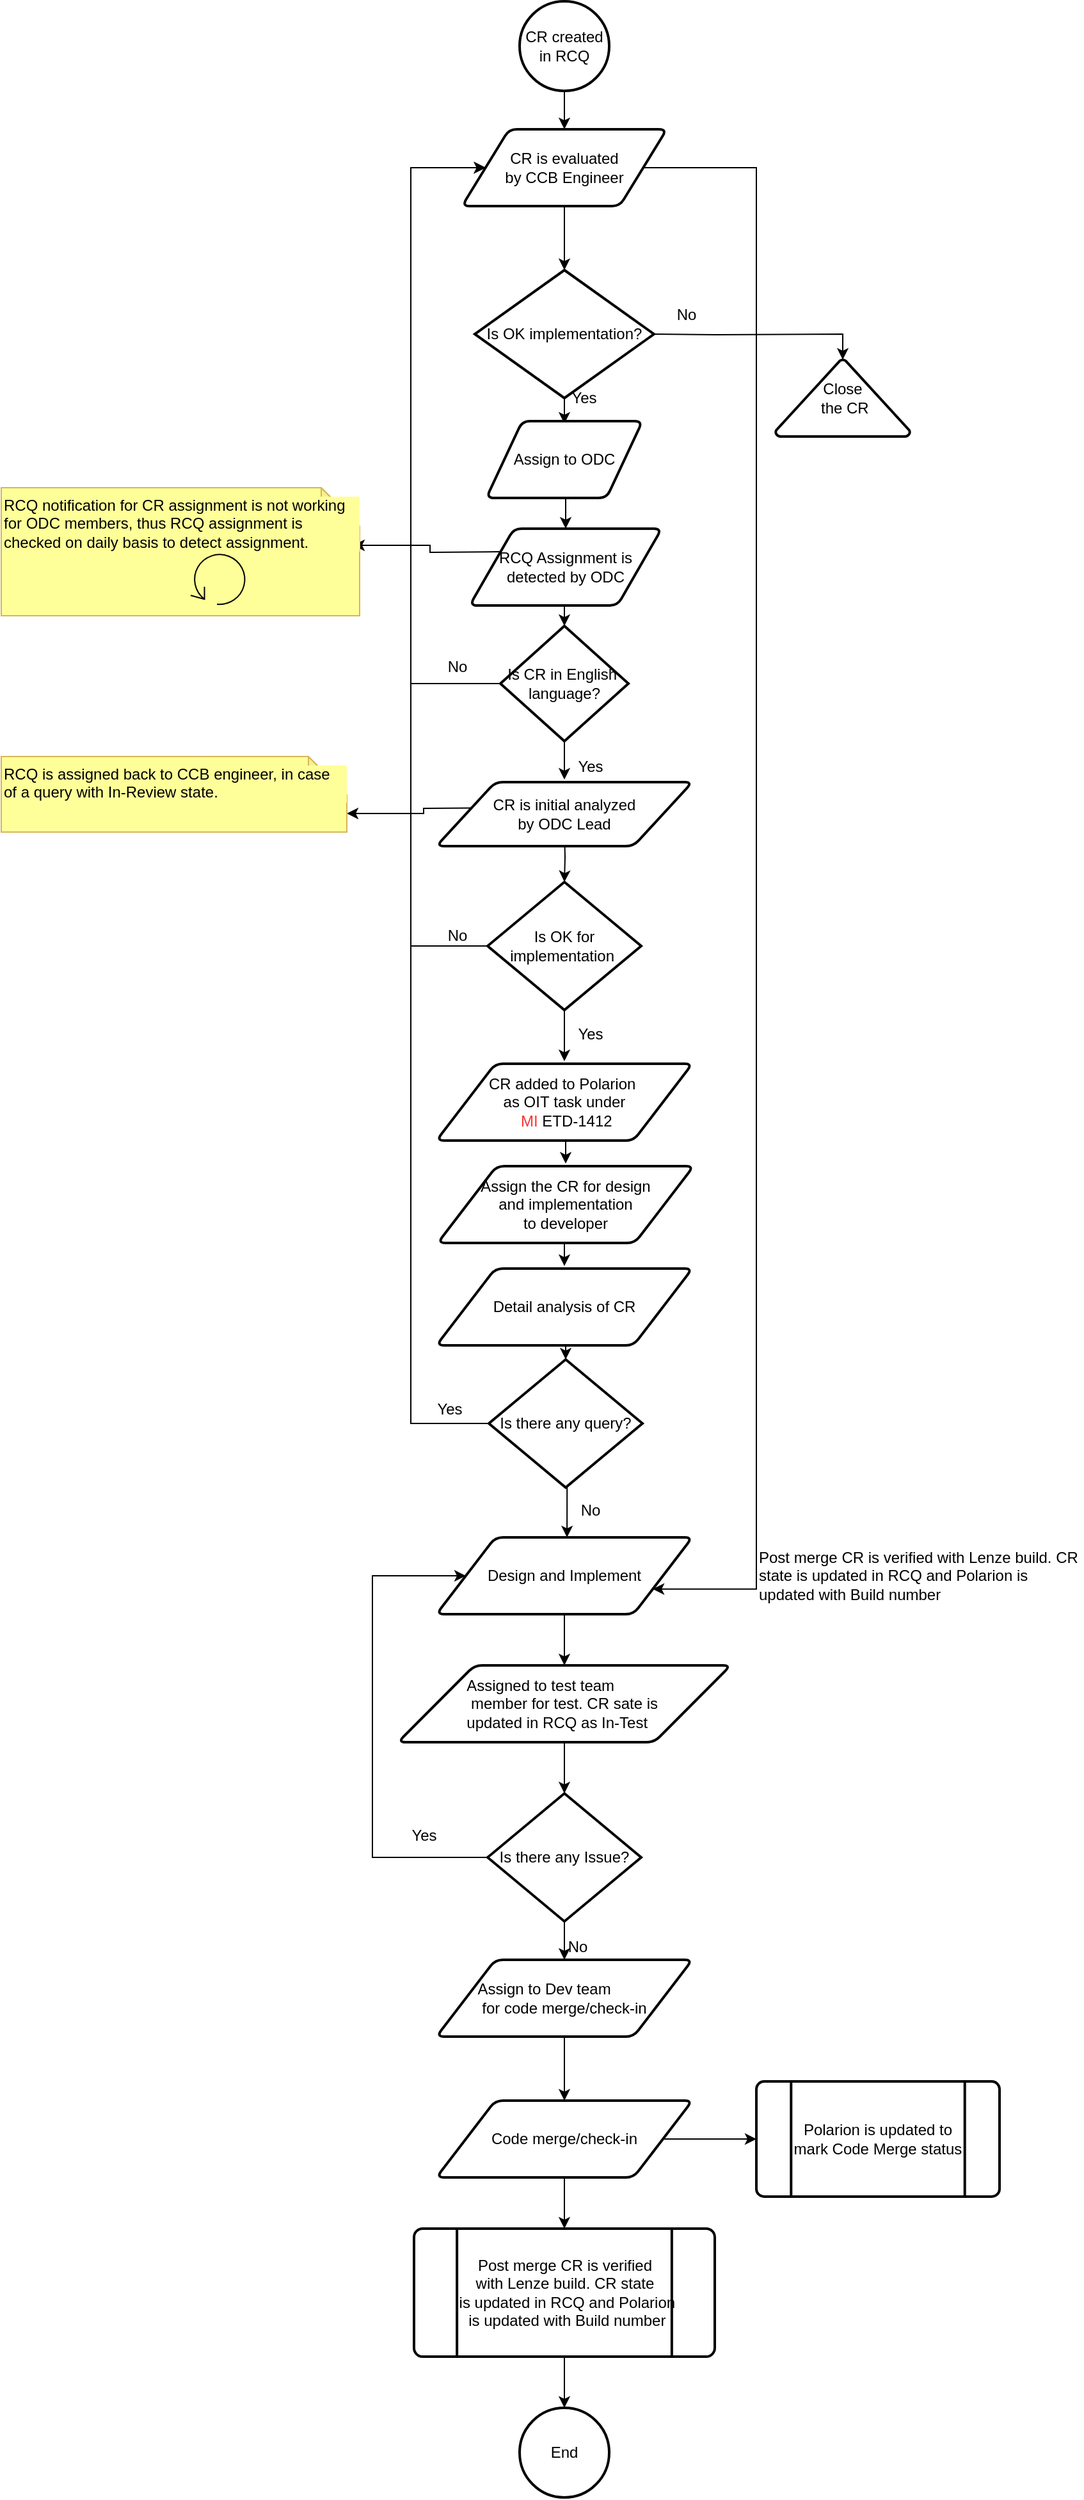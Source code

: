 <mxfile version="12.6.7" type="github"><diagram id="Ghf716WAuRJyy_RVdY4j" name="Page-1"><mxGraphModel dx="782" dy="1889" grid="1" gridSize="10" guides="1" tooltips="1" connect="1" arrows="1" fold="1" page="1" pageScale="1" pageWidth="1600" pageHeight="1200" math="0" shadow="0"><root><mxCell id="0"/><mxCell id="1" parent="0"/><mxCell id="oT1uAnvIcxXkzFI-VEn5-92" style="edgeStyle=orthogonalEdgeStyle;rounded=0;orthogonalLoop=1;jettySize=auto;html=1;exitX=0.5;exitY=1;exitDx=0;exitDy=0;exitPerimeter=0;entryX=0.5;entryY=0;entryDx=0;entryDy=0;" parent="1" source="dorm54uOr78fkXt2-5hW-4" target="oT1uAnvIcxXkzFI-VEn5-90" edge="1"><mxGeometry relative="1" as="geometry"/></mxCell><mxCell id="dorm54uOr78fkXt2-5hW-4" value="CR created in RCQ" style="strokeWidth=2;html=1;shape=mxgraph.flowchart.start_2;whiteSpace=wrap;" parent="1" vertex="1"><mxGeometry x="505" y="-50" width="70" height="70" as="geometry"/></mxCell><mxCell id="oT1uAnvIcxXkzFI-VEn5-37" style="edgeStyle=orthogonalEdgeStyle;rounded=0;orthogonalLoop=1;jettySize=auto;html=1;exitX=0;exitY=0.5;exitDx=0;exitDy=0;entryX=0.982;entryY=0.45;entryDx=0;entryDy=0;entryPerimeter=0;" parent="1" target="dorm54uOr78fkXt2-5hW-39" edge="1"><mxGeometry relative="1" as="geometry"><mxPoint x="490" y="380" as="sourcePoint"/></mxGeometry></mxCell><mxCell id="dorm54uOr78fkXt2-5hW-45" value="" style="edgeStyle=orthogonalEdgeStyle;rounded=0;orthogonalLoop=1;jettySize=auto;html=1;fontColor=#FFFF99;" parent="1" edge="1"><mxGeometry relative="1" as="geometry"><mxPoint x="540" y="598.02" as="sourcePoint"/><mxPoint x="540" y="638.02" as="targetPoint"/></mxGeometry></mxCell><mxCell id="oT1uAnvIcxXkzFI-VEn5-42" style="edgeStyle=orthogonalEdgeStyle;rounded=0;orthogonalLoop=1;jettySize=auto;html=1;exitX=0;exitY=0.5;exitDx=0;exitDy=0;entryX=0;entryY=0;entryDx=270;entryDy=44.5;entryPerimeter=0;" parent="1" target="dorm54uOr78fkXt2-5hW-63" edge="1"><mxGeometry relative="1" as="geometry"><mxPoint x="490" y="580" as="sourcePoint"/></mxGeometry></mxCell><mxCell id="dorm54uOr78fkXt2-5hW-39" value="RCQ notification for CR assignment is not working for ODC members, thus RCQ assignment is checked on daily basis to detect assignment." style="shape=note;whiteSpace=wrap;html=1;backgroundOutline=1;darkOpacity=0.05;align=left;labelBackgroundColor=#FFFF99;fillColor=#FFFF99;strokeColor=#d6b656;labelBorderColor=none;verticalAlign=top;" parent="1" vertex="1"><mxGeometry x="100" y="330" width="280" height="100" as="geometry"/></mxCell><mxCell id="dorm54uOr78fkXt2-5hW-43" style="edgeStyle=orthogonalEdgeStyle;rounded=0;orthogonalLoop=1;jettySize=auto;html=1;exitX=0.5;exitY=1;exitDx=0;exitDy=0;exitPerimeter=0;fontColor=#FFFF99;" parent="1" source="dorm54uOr78fkXt2-5hW-39" target="dorm54uOr78fkXt2-5hW-39" edge="1"><mxGeometry relative="1" as="geometry"/></mxCell><mxCell id="dorm54uOr78fkXt2-5hW-56" value="Post merge CR is verified with Lenze build. CR state is updated in RCQ and Polarion is updated with Build number" style="text;html=1;strokeColor=none;fillColor=none;align=left;verticalAlign=middle;whiteSpace=wrap;rounded=0;" parent="1" vertex="1"><mxGeometry x="690" y="1160" width="255" height="40" as="geometry"/></mxCell><mxCell id="dorm54uOr78fkXt2-5hW-63" value="RCQ is assigned back to CCB engineer, in case of a query with In-Review state." style="shape=note;whiteSpace=wrap;html=1;backgroundOutline=1;darkOpacity=0.05;align=left;labelBackgroundColor=#FFFF99;fillColor=#FFFF99;strokeColor=#d6b656;labelBorderColor=none;verticalAlign=top;" parent="1" vertex="1"><mxGeometry x="100" y="540" width="270" height="59" as="geometry"/></mxCell><mxCell id="dorm54uOr78fkXt2-5hW-64" value="" style="shape=mxgraph.bpmn.loop;html=1;outlineConnect=0;labelBackgroundColor=#FFFF99;fillColor=#FFFF99;fontColor=#FFFF99;align=left;" parent="1" vertex="1"><mxGeometry x="248" y="380" width="44" height="42" as="geometry"/></mxCell><mxCell id="oT1uAnvIcxXkzFI-VEn5-13" value="" style="edgeStyle=orthogonalEdgeStyle;rounded=0;orthogonalLoop=1;jettySize=auto;html=1;" parent="1" edge="1"><mxGeometry relative="1" as="geometry"><mxPoint x="540" y="260" as="sourcePoint"/><mxPoint x="540" y="280" as="targetPoint"/></mxGeometry></mxCell><mxCell id="oT1uAnvIcxXkzFI-VEn5-33" style="edgeStyle=orthogonalEdgeStyle;rounded=0;orthogonalLoop=1;jettySize=auto;html=1;exitX=1;exitY=0.5;exitDx=0;exitDy=0;entryX=0.5;entryY=0;entryDx=0;entryDy=0;entryPerimeter=0;" parent="1" target="oT1uAnvIcxXkzFI-VEn5-30" edge="1"><mxGeometry relative="1" as="geometry"><mxPoint x="610" y="210" as="sourcePoint"/></mxGeometry></mxCell><mxCell id="oT1uAnvIcxXkzFI-VEn5-21" value="Yes" style="text;html=1;align=center;verticalAlign=middle;resizable=0;points=[];autosize=1;" parent="1" vertex="1"><mxGeometry x="535" y="250" width="40" height="20" as="geometry"/></mxCell><mxCell id="oT1uAnvIcxXkzFI-VEn5-39" style="edgeStyle=orthogonalEdgeStyle;rounded=0;orthogonalLoop=1;jettySize=auto;html=1;exitX=0.5;exitY=1;exitDx=0;exitDy=0;entryX=0.5;entryY=0;entryDx=0;entryDy=0;" parent="1" edge="1"><mxGeometry relative="1" as="geometry"><mxPoint x="540" y="528.02" as="sourcePoint"/><mxPoint x="540" y="558.02" as="targetPoint"/></mxGeometry></mxCell><mxCell id="oT1uAnvIcxXkzFI-VEn5-23" value="Yes" style="text;html=1;align=center;verticalAlign=middle;resizable=0;points=[];autosize=1;" parent="1" vertex="1"><mxGeometry x="540" y="538.02" width="40" height="20" as="geometry"/></mxCell><mxCell id="oT1uAnvIcxXkzFI-VEn5-30" value="Close&lt;br&gt;&amp;nbsp;the CR" style="strokeWidth=2;html=1;shape=mxgraph.flowchart.extract_or_measurement;whiteSpace=wrap;" parent="1" vertex="1"><mxGeometry x="705" y="230" width="105" height="60" as="geometry"/></mxCell><mxCell id="oT1uAnvIcxXkzFI-VEn5-34" value="No" style="text;html=1;align=center;verticalAlign=middle;resizable=0;points=[];autosize=1;" parent="1" vertex="1"><mxGeometry x="620" y="185" width="30" height="20" as="geometry"/></mxCell><mxCell id="oT1uAnvIcxXkzFI-VEn5-89" style="edgeStyle=orthogonalEdgeStyle;rounded=0;orthogonalLoop=1;jettySize=auto;html=1;exitX=0.5;exitY=1;exitDx=0;exitDy=0;entryX=0.5;entryY=0;entryDx=0;entryDy=0;entryPerimeter=0;" parent="1" source="oT1uAnvIcxXkzFI-VEn5-45" target="oT1uAnvIcxXkzFI-VEn5-48" edge="1"><mxGeometry relative="1" as="geometry"/></mxCell><mxCell id="oT1uAnvIcxXkzFI-VEn5-45" value="&lt;span style=&quot;white-space: normal ; text-align: left&quot;&gt;RCQ Assignment is &lt;br&gt;detected by ODC&lt;/span&gt;" style="shape=parallelogram;html=1;strokeWidth=2;perimeter=parallelogramPerimeter;whiteSpace=wrap;rounded=1;arcSize=12;size=0.23;" parent="1" vertex="1"><mxGeometry x="466" y="362" width="150" height="60" as="geometry"/></mxCell><mxCell id="oT1uAnvIcxXkzFI-VEn5-88" style="edgeStyle=orthogonalEdgeStyle;rounded=0;orthogonalLoop=1;jettySize=auto;html=1;exitX=0.5;exitY=1;exitDx=0;exitDy=0;entryX=0.5;entryY=0;entryDx=0;entryDy=0;" parent="1" source="oT1uAnvIcxXkzFI-VEn5-46" target="oT1uAnvIcxXkzFI-VEn5-45" edge="1"><mxGeometry relative="1" as="geometry"/></mxCell><mxCell id="oT1uAnvIcxXkzFI-VEn5-46" value="&lt;span style=&quot;white-space: normal&quot;&gt;Assign to ODC&lt;/span&gt;" style="shape=parallelogram;html=1;strokeWidth=2;perimeter=parallelogramPerimeter;whiteSpace=wrap;rounded=1;arcSize=12;size=0.23;" parent="1" vertex="1"><mxGeometry x="479" y="278.02" width="122" height="60" as="geometry"/></mxCell><mxCell id="oT1uAnvIcxXkzFI-VEn5-47" value="&lt;span style=&quot;white-space: normal ; text-align: left&quot;&gt;CR is initial analyzed&lt;br&gt;&amp;nbsp;by ODC Lead&amp;nbsp;&lt;/span&gt;" style="shape=parallelogram;html=1;strokeWidth=2;perimeter=parallelogramPerimeter;whiteSpace=wrap;rounded=1;arcSize=12;size=0.23;" parent="1" vertex="1"><mxGeometry x="440" y="560" width="200" height="50" as="geometry"/></mxCell><mxCell id="oT1uAnvIcxXkzFI-VEn5-94" style="edgeStyle=orthogonalEdgeStyle;rounded=0;orthogonalLoop=1;jettySize=auto;html=1;exitX=0;exitY=0.5;exitDx=0;exitDy=0;exitPerimeter=0;entryX=0;entryY=0.5;entryDx=0;entryDy=0;" parent="1" source="oT1uAnvIcxXkzFI-VEn5-48" target="oT1uAnvIcxXkzFI-VEn5-90" edge="1"><mxGeometry relative="1" as="geometry"><Array as="points"><mxPoint x="420" y="483"/><mxPoint x="420" y="80"/></Array></mxGeometry></mxCell><mxCell id="oT1uAnvIcxXkzFI-VEn5-48" value="&lt;span style=&quot;white-space: normal&quot;&gt;Is CR in English&amp;nbsp; language?&lt;/span&gt;" style="strokeWidth=2;html=1;shape=mxgraph.flowchart.decision;whiteSpace=wrap;" parent="1" vertex="1"><mxGeometry x="490" y="438.02" width="100" height="90" as="geometry"/></mxCell><mxCell id="oT1uAnvIcxXkzFI-VEn5-80" style="edgeStyle=orthogonalEdgeStyle;rounded=0;orthogonalLoop=1;jettySize=auto;html=1;exitX=0.5;exitY=1;exitDx=0;exitDy=0;exitPerimeter=0;entryX=0.5;entryY=0;entryDx=0;entryDy=0;" parent="1" source="oT1uAnvIcxXkzFI-VEn5-51" edge="1"><mxGeometry relative="1" as="geometry"><mxPoint x="540" y="778.02" as="targetPoint"/></mxGeometry></mxCell><mxCell id="oT1uAnvIcxXkzFI-VEn5-95" style="edgeStyle=orthogonalEdgeStyle;rounded=0;orthogonalLoop=1;jettySize=auto;html=1;exitX=0;exitY=0.5;exitDx=0;exitDy=0;exitPerimeter=0;" parent="1" source="oT1uAnvIcxXkzFI-VEn5-51" target="oT1uAnvIcxXkzFI-VEn5-90" edge="1"><mxGeometry relative="1" as="geometry"><Array as="points"><mxPoint x="420" y="688"/><mxPoint x="420" y="80"/></Array></mxGeometry></mxCell><mxCell id="oT1uAnvIcxXkzFI-VEn5-51" value="Is OK for implementation&amp;nbsp;" style="strokeWidth=2;html=1;shape=mxgraph.flowchart.decision;whiteSpace=wrap;" parent="1" vertex="1"><mxGeometry x="480" y="638.02" width="120" height="100" as="geometry"/></mxCell><mxCell id="oT1uAnvIcxXkzFI-VEn5-60" style="edgeStyle=orthogonalEdgeStyle;rounded=0;orthogonalLoop=1;jettySize=auto;html=1;exitX=0.5;exitY=1;exitDx=0;exitDy=0;entryX=0.5;entryY=0;entryDx=0;entryDy=0;" parent="1" edge="1"><mxGeometry relative="1" as="geometry"><mxPoint x="541" y="918.02" as="sourcePoint"/><mxPoint x="540" y="938.02" as="targetPoint"/></mxGeometry></mxCell><mxCell id="oT1uAnvIcxXkzFI-VEn5-52" value="&lt;span style=&quot;text-align: left&quot;&gt;Assign the CR for design &lt;br&gt;and implementation&lt;br&gt;&amp;nbsp;to developer&amp;nbsp;&lt;/span&gt;" style="shape=parallelogram;html=1;strokeWidth=2;perimeter=parallelogramPerimeter;whiteSpace=wrap;rounded=1;arcSize=12;size=0.23;" parent="1" vertex="1"><mxGeometry x="441" y="860" width="200" height="60" as="geometry"/></mxCell><mxCell id="oT1uAnvIcxXkzFI-VEn5-62" style="edgeStyle=orthogonalEdgeStyle;rounded=0;orthogonalLoop=1;jettySize=auto;html=1;exitX=0.5;exitY=1;exitDx=0;exitDy=0;entryX=0.5;entryY=0;entryDx=0;entryDy=0;entryPerimeter=0;" parent="1" target="oT1uAnvIcxXkzFI-VEn5-61" edge="1"><mxGeometry relative="1" as="geometry"><mxPoint x="540" y="998.02" as="sourcePoint"/></mxGeometry></mxCell><mxCell id="oT1uAnvIcxXkzFI-VEn5-59" value="&lt;div style=&quot;text-align: left&quot;&gt;&lt;span&gt;Detail analysis of CR&lt;/span&gt;&lt;/div&gt;" style="shape=parallelogram;html=1;strokeWidth=2;perimeter=parallelogramPerimeter;whiteSpace=wrap;rounded=1;arcSize=12;size=0.23;" parent="1" vertex="1"><mxGeometry x="440" y="940" width="200" height="60" as="geometry"/></mxCell><mxCell id="oT1uAnvIcxXkzFI-VEn5-84" style="edgeStyle=orthogonalEdgeStyle;rounded=0;orthogonalLoop=1;jettySize=auto;html=1;exitX=0.5;exitY=1;exitDx=0;exitDy=0;exitPerimeter=0;entryX=0.547;entryY=0.033;entryDx=0;entryDy=0;entryPerimeter=0;" parent="1" source="oT1uAnvIcxXkzFI-VEn5-61" edge="1"><mxGeometry relative="1" as="geometry"><mxPoint x="542.05" y="1150" as="targetPoint"/></mxGeometry></mxCell><mxCell id="oT1uAnvIcxXkzFI-VEn5-96" style="edgeStyle=orthogonalEdgeStyle;rounded=0;orthogonalLoop=1;jettySize=auto;html=1;exitX=0;exitY=0.5;exitDx=0;exitDy=0;exitPerimeter=0;entryX=0;entryY=0.5;entryDx=0;entryDy=0;" parent="1" source="oT1uAnvIcxXkzFI-VEn5-61" target="oT1uAnvIcxXkzFI-VEn5-90" edge="1"><mxGeometry relative="1" as="geometry"><Array as="points"><mxPoint x="420" y="1061"/><mxPoint x="420" y="80"/></Array></mxGeometry></mxCell><mxCell id="oT1uAnvIcxXkzFI-VEn5-61" value="Is there any query?" style="strokeWidth=2;html=1;shape=mxgraph.flowchart.decision;whiteSpace=wrap;" parent="1" vertex="1"><mxGeometry x="481" y="1011.02" width="120" height="100" as="geometry"/></mxCell><mxCell id="oT1uAnvIcxXkzFI-VEn5-71" style="edgeStyle=orthogonalEdgeStyle;rounded=0;orthogonalLoop=1;jettySize=auto;html=1;exitX=0.5;exitY=1;exitDx=0;exitDy=0;entryX=0.5;entryY=0;entryDx=0;entryDy=0;" parent="1" edge="1"><mxGeometry relative="1" as="geometry"><mxPoint x="540" y="838.02" as="sourcePoint"/><mxPoint x="541" y="858.02" as="targetPoint"/></mxGeometry></mxCell><mxCell id="oT1uAnvIcxXkzFI-VEn5-69" value="&lt;span style=&quot;text-align: left&quot;&gt;CR added to Polarion&amp;nbsp;&lt;br&gt;as OIT&amp;nbsp;task under&lt;br&gt;&amp;nbsp;&lt;/span&gt;&lt;font color=&quot;#FF3333&quot; style=&quot;text-align: left&quot;&gt;MI&amp;nbsp;&lt;/font&gt;&lt;span style=&quot;text-align: left&quot;&gt;ETD-1412&lt;/span&gt;" style="shape=parallelogram;html=1;strokeWidth=2;perimeter=parallelogramPerimeter;whiteSpace=wrap;rounded=1;arcSize=12;size=0.23;" parent="1" vertex="1"><mxGeometry x="440" y="780" width="200" height="60" as="geometry"/></mxCell><mxCell id="oT1uAnvIcxXkzFI-VEn5-81" value="Yes" style="text;html=1;align=center;verticalAlign=middle;resizable=0;points=[];autosize=1;" parent="1" vertex="1"><mxGeometry x="540" y="747.02" width="40" height="20" as="geometry"/></mxCell><mxCell id="oT1uAnvIcxXkzFI-VEn5-104" style="edgeStyle=orthogonalEdgeStyle;rounded=0;orthogonalLoop=1;jettySize=auto;html=1;exitX=0.5;exitY=1;exitDx=0;exitDy=0;" parent="1" source="oT1uAnvIcxXkzFI-VEn5-85" target="oT1uAnvIcxXkzFI-VEn5-103" edge="1"><mxGeometry relative="1" as="geometry"/></mxCell><mxCell id="oT1uAnvIcxXkzFI-VEn5-85" value="&lt;div style=&quot;text-align: left&quot;&gt;Design and Implement&lt;/div&gt;" style="shape=parallelogram;html=1;strokeWidth=2;perimeter=parallelogramPerimeter;whiteSpace=wrap;rounded=1;arcSize=12;size=0.23;" parent="1" vertex="1"><mxGeometry x="440" y="1150" width="200" height="60" as="geometry"/></mxCell><mxCell id="oT1uAnvIcxXkzFI-VEn5-86" value="No" style="text;html=1;align=center;verticalAlign=middle;resizable=0;points=[];autosize=1;" parent="1" vertex="1"><mxGeometry x="545" y="1119.02" width="30" height="20" as="geometry"/></mxCell><mxCell id="oT1uAnvIcxXkzFI-VEn5-87" value="Yes" style="text;html=1;align=center;verticalAlign=middle;resizable=0;points=[];autosize=1;" parent="1" vertex="1"><mxGeometry x="430" y="1040" width="40" height="20" as="geometry"/></mxCell><mxCell id="oT1uAnvIcxXkzFI-VEn5-100" style="edgeStyle=orthogonalEdgeStyle;rounded=0;orthogonalLoop=1;jettySize=auto;html=1;exitX=0.5;exitY=1;exitDx=0;exitDy=0;entryX=0.5;entryY=0;entryDx=0;entryDy=0;" parent="1" source="oT1uAnvIcxXkzFI-VEn5-90" edge="1"><mxGeometry relative="1" as="geometry"><mxPoint x="540" y="160" as="targetPoint"/></mxGeometry></mxCell><mxCell id="oT1uAnvIcxXkzFI-VEn5-101" style="edgeStyle=orthogonalEdgeStyle;rounded=0;orthogonalLoop=1;jettySize=auto;html=1;exitX=1;exitY=0.5;exitDx=0;exitDy=0;entryX=1;entryY=0.75;entryDx=0;entryDy=0;" parent="1" source="oT1uAnvIcxXkzFI-VEn5-90" target="oT1uAnvIcxXkzFI-VEn5-85" edge="1"><mxGeometry relative="1" as="geometry"><Array as="points"><mxPoint x="690" y="80"/><mxPoint x="690" y="1190"/></Array></mxGeometry></mxCell><mxCell id="oT1uAnvIcxXkzFI-VEn5-90" value="&lt;span style=&quot;text-align: left&quot;&gt;CR is evaluated &lt;br&gt;by CCB Engineer&lt;/span&gt;" style="shape=parallelogram;html=1;strokeWidth=2;perimeter=parallelogramPerimeter;whiteSpace=wrap;rounded=1;arcSize=12;size=0.23;" parent="1" vertex="1"><mxGeometry x="460" y="50" width="160" height="60" as="geometry"/></mxCell><mxCell id="oT1uAnvIcxXkzFI-VEn5-98" value="No" style="text;html=1;align=center;verticalAlign=middle;resizable=0;points=[];autosize=1;" parent="1" vertex="1"><mxGeometry x="441" y="460" width="30" height="20" as="geometry"/></mxCell><mxCell id="oT1uAnvIcxXkzFI-VEn5-99" value="No" style="text;html=1;align=center;verticalAlign=middle;resizable=0;points=[];autosize=1;" parent="1" vertex="1"><mxGeometry x="441" y="670" width="30" height="20" as="geometry"/></mxCell><mxCell id="oT1uAnvIcxXkzFI-VEn5-106" style="edgeStyle=orthogonalEdgeStyle;rounded=0;orthogonalLoop=1;jettySize=auto;html=1;exitX=0.5;exitY=1;exitDx=0;exitDy=0;entryX=0.5;entryY=0;entryDx=0;entryDy=0;entryPerimeter=0;" parent="1" source="oT1uAnvIcxXkzFI-VEn5-103" target="oT1uAnvIcxXkzFI-VEn5-105" edge="1"><mxGeometry relative="1" as="geometry"/></mxCell><mxCell id="oT1uAnvIcxXkzFI-VEn5-103" value="&lt;div style=&quot;text-align: left&quot;&gt;Assigned&amp;nbsp;&lt;span&gt;to test team&lt;/span&gt;&lt;/div&gt;&lt;div style=&quot;text-align: left&quot;&gt;&lt;span&gt;&amp;nbsp;member for test.&lt;/span&gt;&lt;span&gt;&amp;nbsp;CR sate is&amp;nbsp;&lt;/span&gt;&lt;/div&gt;&lt;div style=&quot;text-align: left&quot;&gt;&lt;span&gt;updated in RCQ as In-Test&lt;/span&gt;&lt;/div&gt;" style="shape=parallelogram;html=1;strokeWidth=2;perimeter=parallelogramPerimeter;whiteSpace=wrap;rounded=1;arcSize=12;size=0.23;" parent="1" vertex="1"><mxGeometry x="410" y="1250" width="260" height="60" as="geometry"/></mxCell><mxCell id="oT1uAnvIcxXkzFI-VEn5-109" style="edgeStyle=orthogonalEdgeStyle;rounded=0;orthogonalLoop=1;jettySize=auto;html=1;exitX=0;exitY=0.5;exitDx=0;exitDy=0;exitPerimeter=0;entryX=0;entryY=0.5;entryDx=0;entryDy=0;" parent="1" source="oT1uAnvIcxXkzFI-VEn5-105" target="oT1uAnvIcxXkzFI-VEn5-85" edge="1"><mxGeometry relative="1" as="geometry"><Array as="points"><mxPoint x="390" y="1400"/><mxPoint x="390" y="1180"/></Array></mxGeometry></mxCell><mxCell id="oT1uAnvIcxXkzFI-VEn5-113" style="edgeStyle=orthogonalEdgeStyle;rounded=0;orthogonalLoop=1;jettySize=auto;html=1;exitX=0.5;exitY=1;exitDx=0;exitDy=0;exitPerimeter=0;" parent="1" source="oT1uAnvIcxXkzFI-VEn5-105" target="oT1uAnvIcxXkzFI-VEn5-112" edge="1"><mxGeometry relative="1" as="geometry"/></mxCell><mxCell id="oT1uAnvIcxXkzFI-VEn5-105" value="Is there any Issue?" style="strokeWidth=2;html=1;shape=mxgraph.flowchart.decision;whiteSpace=wrap;" parent="1" vertex="1"><mxGeometry x="480" y="1350" width="120" height="100" as="geometry"/></mxCell><mxCell id="oT1uAnvIcxXkzFI-VEn5-110" value="Yes" style="text;html=1;align=center;verticalAlign=middle;resizable=0;points=[];autosize=1;" parent="1" vertex="1"><mxGeometry x="410" y="1373" width="40" height="20" as="geometry"/></mxCell><mxCell id="oT1uAnvIcxXkzFI-VEn5-121" style="edgeStyle=orthogonalEdgeStyle;rounded=0;orthogonalLoop=1;jettySize=auto;html=1;exitX=0.5;exitY=1;exitDx=0;exitDy=0;entryX=0.5;entryY=0;entryDx=0;entryDy=0;" parent="1" source="oT1uAnvIcxXkzFI-VEn5-112" target="oT1uAnvIcxXkzFI-VEn5-114" edge="1"><mxGeometry relative="1" as="geometry"/></mxCell><mxCell id="oT1uAnvIcxXkzFI-VEn5-112" value="&lt;div style=&quot;text-align: left&quot;&gt;&lt;span&gt;Assign to Dev team&lt;/span&gt;&lt;/div&gt;&lt;div style=&quot;text-align: left&quot;&gt;&lt;span&gt;&amp;nbsp;for code merge/check-in&amp;nbsp;&lt;/span&gt;&lt;/div&gt;" style="shape=parallelogram;html=1;strokeWidth=2;perimeter=parallelogramPerimeter;whiteSpace=wrap;rounded=1;arcSize=12;size=0.23;" parent="1" vertex="1"><mxGeometry x="440" y="1480" width="200" height="60" as="geometry"/></mxCell><mxCell id="oT1uAnvIcxXkzFI-VEn5-117" style="edgeStyle=orthogonalEdgeStyle;rounded=0;orthogonalLoop=1;jettySize=auto;html=1;entryX=0;entryY=0.5;entryDx=0;entryDy=0;entryPerimeter=0;" parent="1" source="oT1uAnvIcxXkzFI-VEn5-114" target="oT1uAnvIcxXkzFI-VEn5-116" edge="1"><mxGeometry relative="1" as="geometry"/></mxCell><mxCell id="oT1uAnvIcxXkzFI-VEn5-123" style="edgeStyle=orthogonalEdgeStyle;rounded=0;orthogonalLoop=1;jettySize=auto;html=1;exitX=0.5;exitY=1;exitDx=0;exitDy=0;entryX=0.5;entryY=0;entryDx=0;entryDy=0;entryPerimeter=0;" parent="1" source="oT1uAnvIcxXkzFI-VEn5-114" target="oT1uAnvIcxXkzFI-VEn5-122" edge="1"><mxGeometry relative="1" as="geometry"/></mxCell><mxCell id="oT1uAnvIcxXkzFI-VEn5-114" value="&lt;div style=&quot;text-align: left&quot;&gt;Code merge/check-in&lt;/div&gt;" style="shape=parallelogram;html=1;strokeWidth=2;perimeter=parallelogramPerimeter;whiteSpace=wrap;rounded=1;arcSize=12;size=0.23;" parent="1" vertex="1"><mxGeometry x="440" y="1590" width="200" height="60" as="geometry"/></mxCell><mxCell id="oT1uAnvIcxXkzFI-VEn5-116" value="&lt;span style=&quot;white-space: normal ; text-align: left&quot;&gt;Polarion is updated to &lt;br&gt;mark Code Merge status&lt;/span&gt;" style="shape=mxgraph.flowchart.predefined_process;strokeWidth=2;gradientColor=none;gradientDirection=north;fontStyle=0;html=1;whiteSpace=wrap;" parent="1" vertex="1"><mxGeometry x="690" y="1575" width="190" height="90" as="geometry"/></mxCell><mxCell id="oT1uAnvIcxXkzFI-VEn5-118" value="No" style="text;html=1;align=center;verticalAlign=middle;resizable=0;points=[];autosize=1;" parent="1" vertex="1"><mxGeometry x="535" y="1460" width="30" height="20" as="geometry"/></mxCell><mxCell id="oT1uAnvIcxXkzFI-VEn5-126" style="edgeStyle=orthogonalEdgeStyle;rounded=0;orthogonalLoop=1;jettySize=auto;html=1;exitX=0.5;exitY=1;exitDx=0;exitDy=0;exitPerimeter=0;entryX=0.5;entryY=0;entryDx=0;entryDy=0;entryPerimeter=0;" parent="1" source="oT1uAnvIcxXkzFI-VEn5-122" target="oT1uAnvIcxXkzFI-VEn5-125" edge="1"><mxGeometry relative="1" as="geometry"/></mxCell><mxCell id="oT1uAnvIcxXkzFI-VEn5-122" value="&lt;span style=&quot;text-align: left&quot;&gt;Post merge CR is verified &lt;br&gt;with Lenze build. CR state&lt;br&gt;&amp;nbsp;is updated in RCQ and Polarion&lt;br&gt;&amp;nbsp;is updated with Build number&lt;/span&gt;" style="shape=mxgraph.flowchart.predefined_process;strokeWidth=2;gradientColor=none;gradientDirection=north;fontStyle=0;html=1;whiteSpace=wrap;" parent="1" vertex="1"><mxGeometry x="422.5" y="1690" width="235" height="100" as="geometry"/></mxCell><mxCell id="oT1uAnvIcxXkzFI-VEn5-125" value="End" style="strokeWidth=2;html=1;shape=mxgraph.flowchart.start_2;whiteSpace=wrap;" parent="1" vertex="1"><mxGeometry x="505" y="1830" width="70" height="70" as="geometry"/></mxCell><mxCell id="oT1uAnvIcxXkzFI-VEn5-127" value="&lt;span style=&quot;text-align: left&quot;&gt;Is OK&amp;nbsp;&lt;/span&gt;implementation?" style="strokeWidth=2;html=1;shape=mxgraph.flowchart.decision;whiteSpace=wrap;" parent="1" vertex="1"><mxGeometry x="470" y="160" width="140" height="100" as="geometry"/></mxCell></root></mxGraphModel></diagram></mxfile>